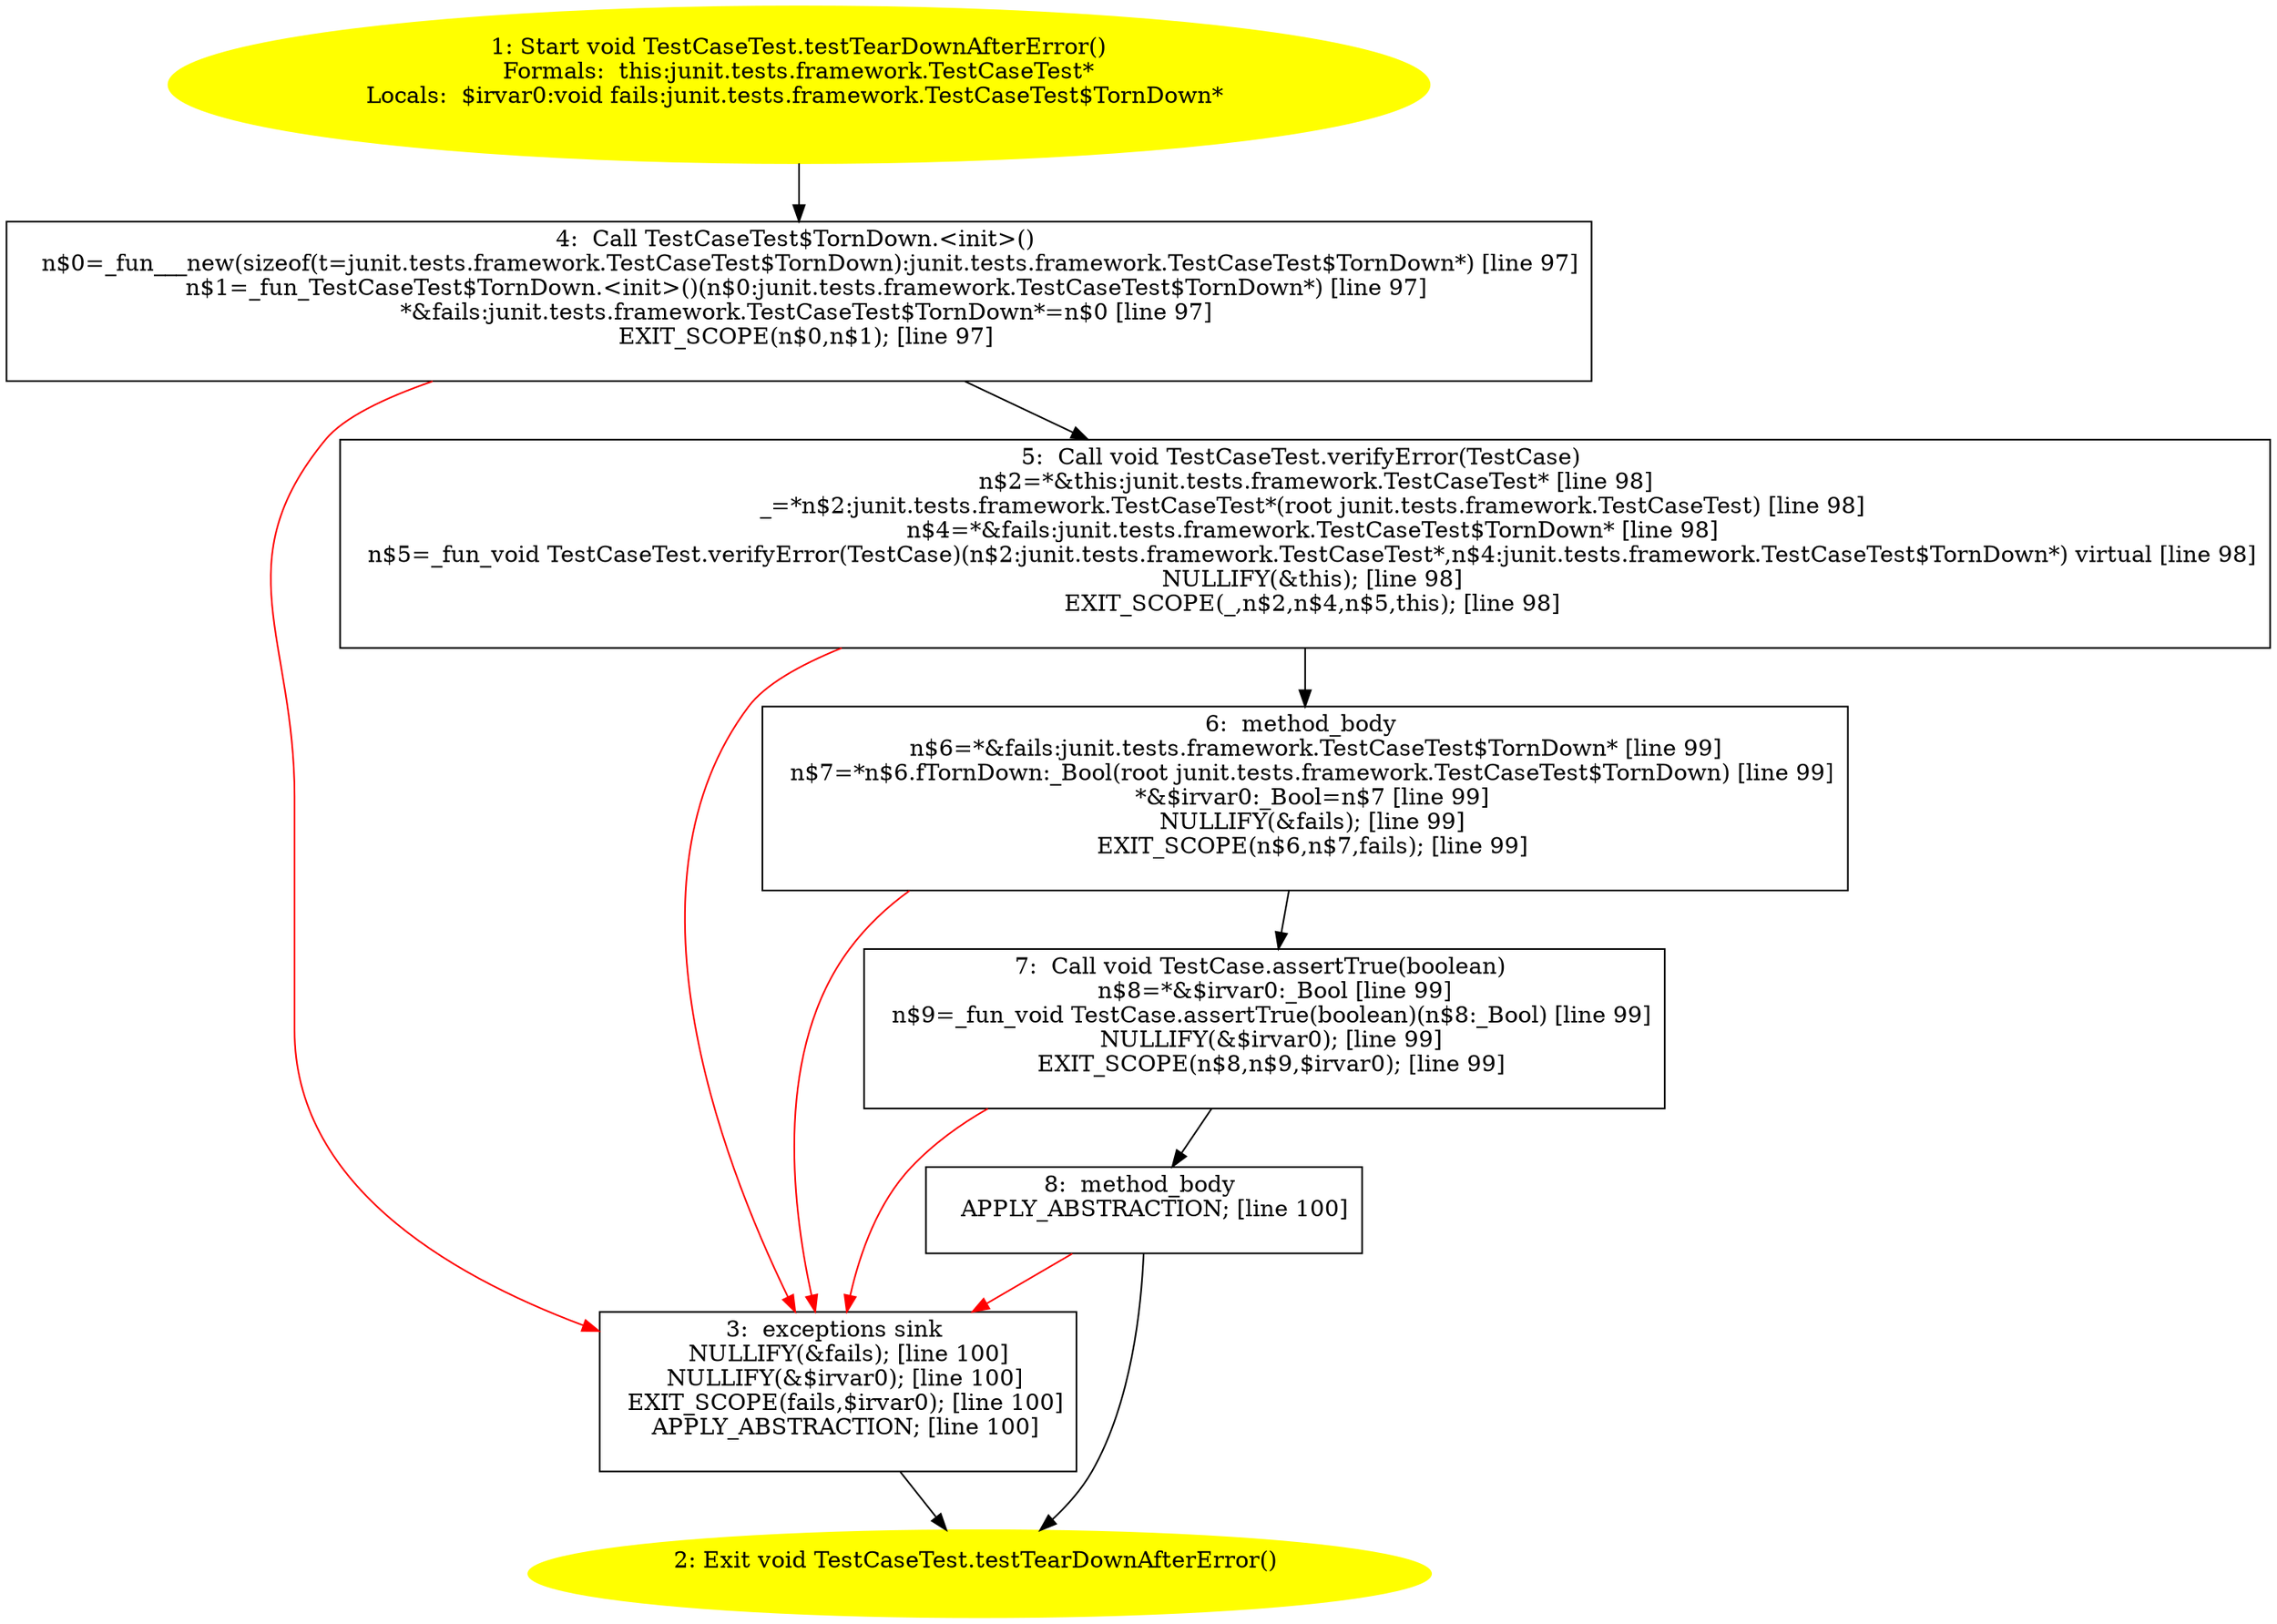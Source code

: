 /* @generated */
digraph cfg {
"junit.tests.framework.TestCaseTest.testTearDownAfterError():void.9dc6c5d9ba332670938393b15968e99b_1" [label="1: Start void TestCaseTest.testTearDownAfterError()\nFormals:  this:junit.tests.framework.TestCaseTest*\nLocals:  $irvar0:void fails:junit.tests.framework.TestCaseTest$TornDown* \n  " color=yellow style=filled]
	

	 "junit.tests.framework.TestCaseTest.testTearDownAfterError():void.9dc6c5d9ba332670938393b15968e99b_1" -> "junit.tests.framework.TestCaseTest.testTearDownAfterError():void.9dc6c5d9ba332670938393b15968e99b_4" ;
"junit.tests.framework.TestCaseTest.testTearDownAfterError():void.9dc6c5d9ba332670938393b15968e99b_2" [label="2: Exit void TestCaseTest.testTearDownAfterError() \n  " color=yellow style=filled]
	

"junit.tests.framework.TestCaseTest.testTearDownAfterError():void.9dc6c5d9ba332670938393b15968e99b_3" [label="3:  exceptions sink \n   NULLIFY(&fails); [line 100]\n  NULLIFY(&$irvar0); [line 100]\n  EXIT_SCOPE(fails,$irvar0); [line 100]\n  APPLY_ABSTRACTION; [line 100]\n " shape="box"]
	

	 "junit.tests.framework.TestCaseTest.testTearDownAfterError():void.9dc6c5d9ba332670938393b15968e99b_3" -> "junit.tests.framework.TestCaseTest.testTearDownAfterError():void.9dc6c5d9ba332670938393b15968e99b_2" ;
"junit.tests.framework.TestCaseTest.testTearDownAfterError():void.9dc6c5d9ba332670938393b15968e99b_4" [label="4:  Call TestCaseTest$TornDown.<init>() \n   n$0=_fun___new(sizeof(t=junit.tests.framework.TestCaseTest$TornDown):junit.tests.framework.TestCaseTest$TornDown*) [line 97]\n  n$1=_fun_TestCaseTest$TornDown.<init>()(n$0:junit.tests.framework.TestCaseTest$TornDown*) [line 97]\n  *&fails:junit.tests.framework.TestCaseTest$TornDown*=n$0 [line 97]\n  EXIT_SCOPE(n$0,n$1); [line 97]\n " shape="box"]
	

	 "junit.tests.framework.TestCaseTest.testTearDownAfterError():void.9dc6c5d9ba332670938393b15968e99b_4" -> "junit.tests.framework.TestCaseTest.testTearDownAfterError():void.9dc6c5d9ba332670938393b15968e99b_5" ;
	 "junit.tests.framework.TestCaseTest.testTearDownAfterError():void.9dc6c5d9ba332670938393b15968e99b_4" -> "junit.tests.framework.TestCaseTest.testTearDownAfterError():void.9dc6c5d9ba332670938393b15968e99b_3" [color="red" ];
"junit.tests.framework.TestCaseTest.testTearDownAfterError():void.9dc6c5d9ba332670938393b15968e99b_5" [label="5:  Call void TestCaseTest.verifyError(TestCase) \n   n$2=*&this:junit.tests.framework.TestCaseTest* [line 98]\n  _=*n$2:junit.tests.framework.TestCaseTest*(root junit.tests.framework.TestCaseTest) [line 98]\n  n$4=*&fails:junit.tests.framework.TestCaseTest$TornDown* [line 98]\n  n$5=_fun_void TestCaseTest.verifyError(TestCase)(n$2:junit.tests.framework.TestCaseTest*,n$4:junit.tests.framework.TestCaseTest$TornDown*) virtual [line 98]\n  NULLIFY(&this); [line 98]\n  EXIT_SCOPE(_,n$2,n$4,n$5,this); [line 98]\n " shape="box"]
	

	 "junit.tests.framework.TestCaseTest.testTearDownAfterError():void.9dc6c5d9ba332670938393b15968e99b_5" -> "junit.tests.framework.TestCaseTest.testTearDownAfterError():void.9dc6c5d9ba332670938393b15968e99b_6" ;
	 "junit.tests.framework.TestCaseTest.testTearDownAfterError():void.9dc6c5d9ba332670938393b15968e99b_5" -> "junit.tests.framework.TestCaseTest.testTearDownAfterError():void.9dc6c5d9ba332670938393b15968e99b_3" [color="red" ];
"junit.tests.framework.TestCaseTest.testTearDownAfterError():void.9dc6c5d9ba332670938393b15968e99b_6" [label="6:  method_body \n   n$6=*&fails:junit.tests.framework.TestCaseTest$TornDown* [line 99]\n  n$7=*n$6.fTornDown:_Bool(root junit.tests.framework.TestCaseTest$TornDown) [line 99]\n  *&$irvar0:_Bool=n$7 [line 99]\n  NULLIFY(&fails); [line 99]\n  EXIT_SCOPE(n$6,n$7,fails); [line 99]\n " shape="box"]
	

	 "junit.tests.framework.TestCaseTest.testTearDownAfterError():void.9dc6c5d9ba332670938393b15968e99b_6" -> "junit.tests.framework.TestCaseTest.testTearDownAfterError():void.9dc6c5d9ba332670938393b15968e99b_7" ;
	 "junit.tests.framework.TestCaseTest.testTearDownAfterError():void.9dc6c5d9ba332670938393b15968e99b_6" -> "junit.tests.framework.TestCaseTest.testTearDownAfterError():void.9dc6c5d9ba332670938393b15968e99b_3" [color="red" ];
"junit.tests.framework.TestCaseTest.testTearDownAfterError():void.9dc6c5d9ba332670938393b15968e99b_7" [label="7:  Call void TestCase.assertTrue(boolean) \n   n$8=*&$irvar0:_Bool [line 99]\n  n$9=_fun_void TestCase.assertTrue(boolean)(n$8:_Bool) [line 99]\n  NULLIFY(&$irvar0); [line 99]\n  EXIT_SCOPE(n$8,n$9,$irvar0); [line 99]\n " shape="box"]
	

	 "junit.tests.framework.TestCaseTest.testTearDownAfterError():void.9dc6c5d9ba332670938393b15968e99b_7" -> "junit.tests.framework.TestCaseTest.testTearDownAfterError():void.9dc6c5d9ba332670938393b15968e99b_8" ;
	 "junit.tests.framework.TestCaseTest.testTearDownAfterError():void.9dc6c5d9ba332670938393b15968e99b_7" -> "junit.tests.framework.TestCaseTest.testTearDownAfterError():void.9dc6c5d9ba332670938393b15968e99b_3" [color="red" ];
"junit.tests.framework.TestCaseTest.testTearDownAfterError():void.9dc6c5d9ba332670938393b15968e99b_8" [label="8:  method_body \n   APPLY_ABSTRACTION; [line 100]\n " shape="box"]
	

	 "junit.tests.framework.TestCaseTest.testTearDownAfterError():void.9dc6c5d9ba332670938393b15968e99b_8" -> "junit.tests.framework.TestCaseTest.testTearDownAfterError():void.9dc6c5d9ba332670938393b15968e99b_2" ;
	 "junit.tests.framework.TestCaseTest.testTearDownAfterError():void.9dc6c5d9ba332670938393b15968e99b_8" -> "junit.tests.framework.TestCaseTest.testTearDownAfterError():void.9dc6c5d9ba332670938393b15968e99b_3" [color="red" ];
}
